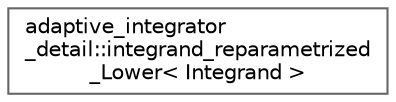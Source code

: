 digraph "Graphical Class Hierarchy"
{
 // INTERACTIVE_SVG=YES
 // LATEX_PDF_SIZE
  bgcolor="transparent";
  edge [fontname=Helvetica,fontsize=10,labelfontname=Helvetica,labelfontsize=10];
  node [fontname=Helvetica,fontsize=10,shape=box,height=0.2,width=0.4];
  rankdir="LR";
  Node0 [id="Node000000",label="adaptive_integrator\l_detail::integrand_reparametrized\l_Lower\< Integrand \>",height=0.2,width=0.4,color="grey40", fillcolor="white", style="filled",URL="$db/da3/classadaptive__integrator__detail_1_1integrand__reparametrized__Lower.html",tooltip=" "];
}
